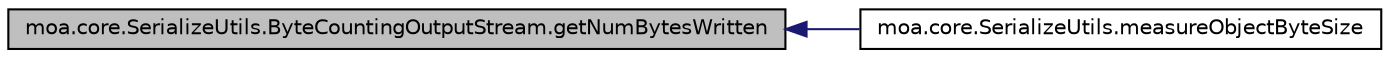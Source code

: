 digraph G
{
  edge [fontname="Helvetica",fontsize="10",labelfontname="Helvetica",labelfontsize="10"];
  node [fontname="Helvetica",fontsize="10",shape=record];
  rankdir=LR;
  Node1 [label="moa.core.SerializeUtils.ByteCountingOutputStream.getNumBytesWritten",height=0.2,width=0.4,color="black", fillcolor="grey75", style="filled" fontcolor="black"];
  Node1 -> Node2 [dir=back,color="midnightblue",fontsize="10",style="solid",fontname="Helvetica"];
  Node2 [label="moa.core.SerializeUtils.measureObjectByteSize",height=0.2,width=0.4,color="black", fillcolor="white", style="filled",URL="$classmoa_1_1core_1_1SerializeUtils.html#af8cc682083901247614259506a8a92a1"];
}
